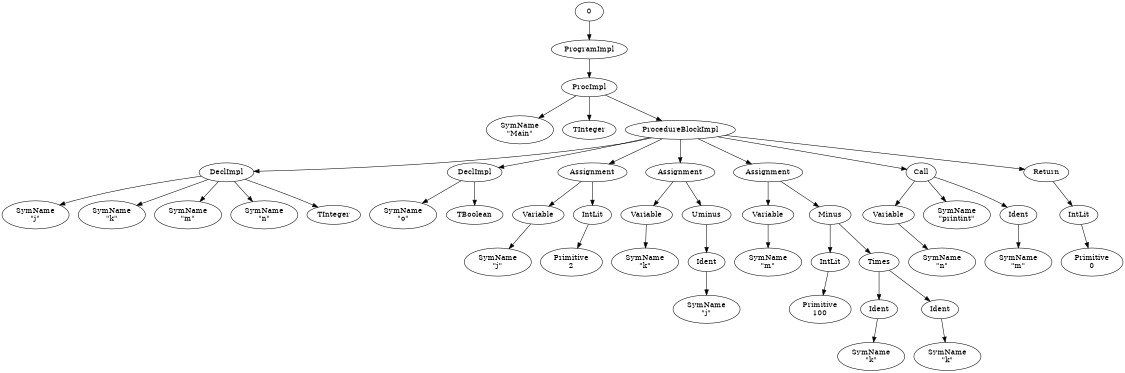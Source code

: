 digraph G { page="8.5,11"; size="7.5, 10"; 
"0" -> "1"
"1" [label="ProgramImpl"]
"1" -> "2"
"2" [label="ProcImpl"]
"2" -> "3"
"3" [label="SymName\n\"Main\""]
"2" -> "4"
"4" [label="TInteger"]
"2" -> "5"
"5" [label="ProcedureBlockImpl"]
"5" -> "6"
"6" [label="DeclImpl"]
"6" -> "7"
"7" [label="SymName\n\"j\""]
"6" -> "8"
"8" [label="SymName\n\"k\""]
"6" -> "9"
"9" [label="SymName\n\"m\""]
"6" -> "10"
"10" [label="SymName\n\"n\""]
"6" -> "11"
"11" [label="TInteger"]
"5" -> "12"
"12" [label="DeclImpl"]
"12" -> "13"
"13" [label="SymName\n\"o\""]
"12" -> "14"
"14" [label="TBoolean"]
"5" -> "15"
"15" [label="Assignment"]
"15" -> "16"
"16" [label="Variable"]
"16" -> "17"
"17" [label="SymName\n\"j\""]
"15" -> "18"
"18" [label="IntLit"]
"18" -> "19"
"19" [label="Primitive\n2"]
"5" -> "20"
"20" [label="Assignment"]
"20" -> "21"
"21" [label="Variable"]
"21" -> "22"
"22" [label="SymName\n\"k\""]
"20" -> "23"
"23" [label="Uminus"]
"23" -> "24"
"24" [label="Ident"]
"24" -> "25"
"25" [label="SymName\n\"j\""]
"5" -> "26"
"26" [label="Assignment"]
"26" -> "27"
"27" [label="Variable"]
"27" -> "28"
"28" [label="SymName\n\"m\""]
"26" -> "29"
"29" [label="Minus"]
"29" -> "30"
"30" [label="IntLit"]
"30" -> "31"
"31" [label="Primitive\n100"]
"29" -> "32"
"32" [label="Times"]
"32" -> "33"
"33" [label="Ident"]
"33" -> "34"
"34" [label="SymName\n\"k\""]
"32" -> "35"
"35" [label="Ident"]
"35" -> "36"
"36" [label="SymName\n\"k\""]
"5" -> "37"
"37" [label="Call"]
"37" -> "38"
"38" [label="Variable"]
"38" -> "39"
"39" [label="SymName\n\"n\""]
"37" -> "40"
"40" [label="SymName\n\"printint\""]
"37" -> "41"
"41" [label="Ident"]
"41" -> "42"
"42" [label="SymName\n\"m\""]
"5" -> "43"
"43" [label="Return"]
"43" -> "44"
"44" [label="IntLit"]
"44" -> "45"
"45" [label="Primitive\n0"]
}
